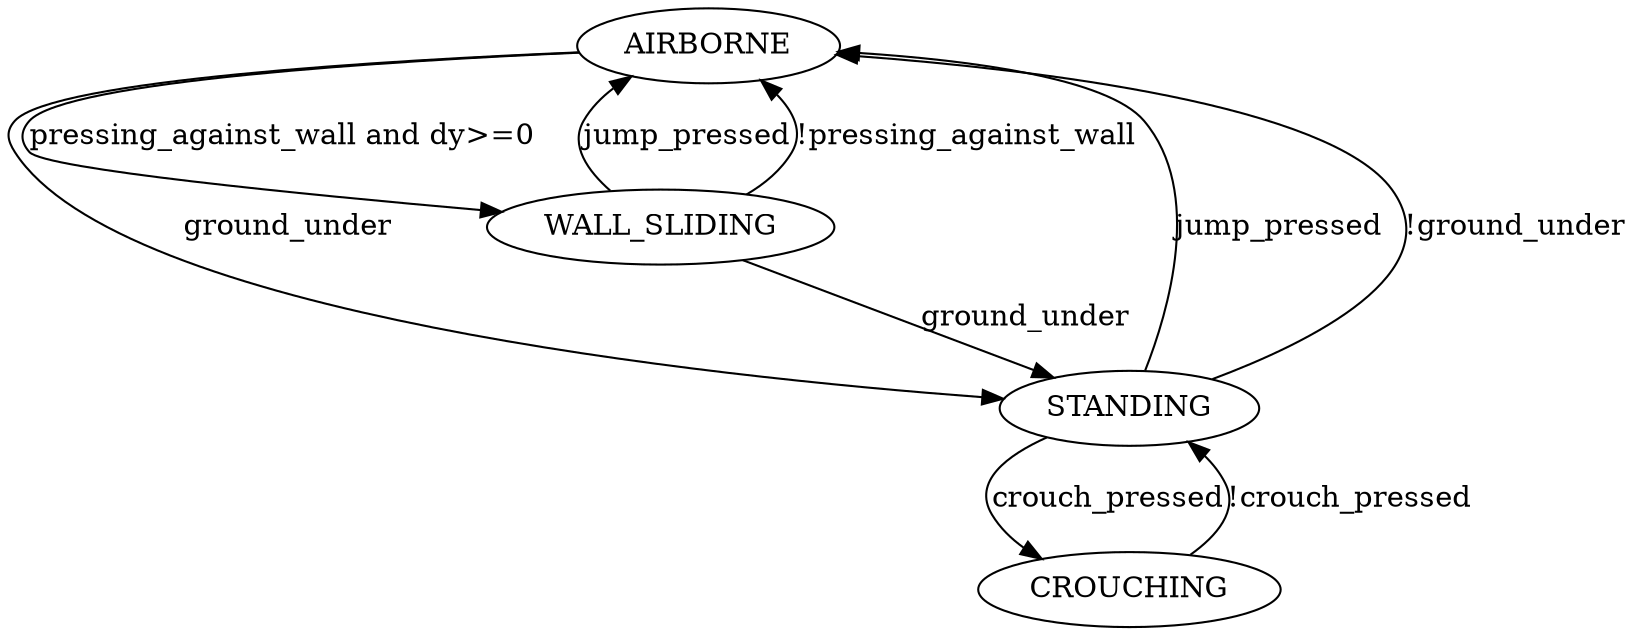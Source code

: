 digraph {
  AIRBORNE -> STANDING [label="ground_under"];
  STANDING -> AIRBORNE [label="jump_pressed"];
  STANDING -> AIRBORNE [label="!ground_under"];
  AIRBORNE -> WALL_SLIDING [label="pressing_against_wall and dy>=0"];
  WALL_SLIDING -> AIRBORNE [label="jump_pressed"];
  WALL_SLIDING -> AIRBORNE [label="!pressing_against_wall"];
  WALL_SLIDING -> STANDING [label="ground_under"];
  STANDING -> CROUCHING [label="crouch_pressed"];
  CROUCHING -> STANDING [label="!crouch_pressed"];
}
